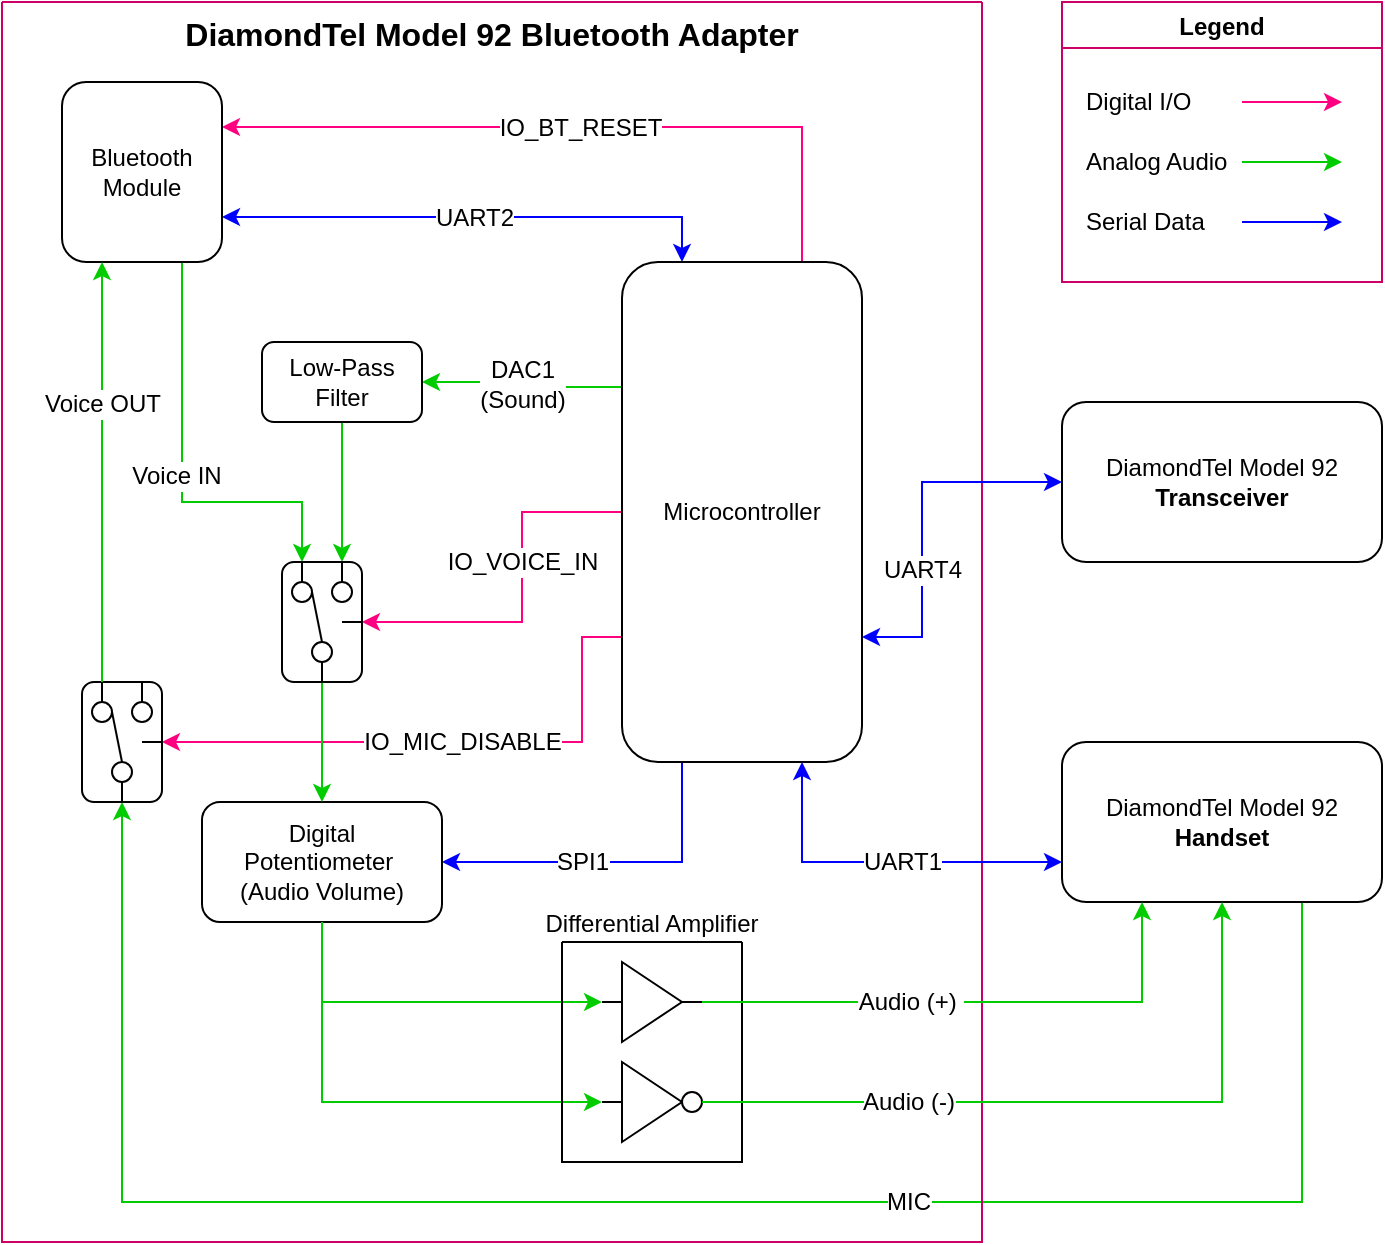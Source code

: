 <mxfile version="20.6.2" type="device"><diagram id="cRSakBLG42MdVwAODScS" name="Page-1"><mxGraphModel dx="613" dy="543" grid="1" gridSize="10" guides="1" tooltips="1" connect="1" arrows="1" fold="1" page="1" pageScale="1" pageWidth="850" pageHeight="1100" math="0" shadow="0"><root><mxCell id="0"/><mxCell id="1" parent="0"/><mxCell id="DBUQ4ZehcN4Erh0TJa4N-113" value="MIC" style="edgeStyle=orthogonalEdgeStyle;rounded=0;orthogonalLoop=1;jettySize=auto;html=1;strokeColor=#00CC00;entryX=0.5;entryY=1;entryDx=0;entryDy=0;entryPerimeter=0;fontSize=12;exitX=0.75;exitY=1;exitDx=0;exitDy=0;" parent="1" source="DBUQ4ZehcN4Erh0TJa4N-2" target="TEhFNw4gtQW-xVYE_siT-72" edge="1"><mxGeometry x="-0.261" relative="1" as="geometry"><mxPoint x="130" y="410" as="targetPoint"/><Array as="points"><mxPoint x="690" y="640"/><mxPoint x="100" y="640"/></Array><mxPoint as="offset"/><mxPoint x="120" y="730" as="sourcePoint"/></mxGeometry></mxCell><mxCell id="DBUQ4ZehcN4Erh0TJa4N-2" value="DiamondTel Model 92&lt;br&gt;&lt;b&gt;Handset&lt;/b&gt;" style="rounded=1;whiteSpace=wrap;html=1;" parent="1" vertex="1"><mxGeometry x="570" y="410" width="160" height="80" as="geometry"/></mxCell><mxCell id="DBUQ4ZehcN4Erh0TJa4N-9" value="DiamondTel Model 92 Bluetooth Adapter" style="swimlane;startSize=0;verticalAlign=top;fontSize=16;collapsible=0;strokeColor=#CC0066;" parent="1" vertex="1"><mxGeometry x="40" y="40" width="490" height="620" as="geometry"><mxRectangle x="70" y="160" width="50" height="40" as="alternateBounds"/></mxGeometry></mxCell><mxCell id="DBUQ4ZehcN4Erh0TJa4N-114" value="DAC1&lt;br&gt;(Sound)" style="edgeStyle=orthogonalEdgeStyle;rounded=0;orthogonalLoop=1;jettySize=auto;html=1;strokeColor=#00CC00;entryX=1;entryY=0.5;entryDx=0;entryDy=0;exitX=0;exitY=0.25;exitDx=0;exitDy=0;fontSize=12;" parent="DBUQ4ZehcN4Erh0TJa4N-9" source="DBUQ4ZehcN4Erh0TJa4N-1" target="DBUQ4ZehcN4Erh0TJa4N-39" edge="1"><mxGeometry relative="1" as="geometry"><mxPoint x="360" y="335" as="targetPoint"/></mxGeometry></mxCell><mxCell id="TEhFNw4gtQW-xVYE_siT-99" value="IO_MIC_DISABLE" style="edgeStyle=orthogonalEdgeStyle;rounded=0;orthogonalLoop=1;jettySize=auto;html=1;exitX=0;exitY=0.75;exitDx=0;exitDy=0;entryX=1;entryY=0.5;entryDx=0;entryDy=0;entryPerimeter=0;strokeColor=#FF0080;fontSize=12;" parent="DBUQ4ZehcN4Erh0TJa4N-9" source="DBUQ4ZehcN4Erh0TJa4N-1" target="TEhFNw4gtQW-xVYE_siT-72" edge="1"><mxGeometry x="-0.062" relative="1" as="geometry"><Array as="points"><mxPoint x="290" y="317"/><mxPoint x="290" y="370"/></Array><mxPoint as="offset"/></mxGeometry></mxCell><mxCell id="TEhFNw4gtQW-xVYE_siT-102" value="IO_VOICE_IN" style="edgeStyle=orthogonalEdgeStyle;rounded=0;orthogonalLoop=1;jettySize=auto;html=1;exitX=0;exitY=0.5;exitDx=0;exitDy=0;entryX=1;entryY=0.5;entryDx=0;entryDy=0;entryPerimeter=0;strokeColor=#FF0080;fontSize=12;" parent="DBUQ4ZehcN4Erh0TJa4N-9" source="DBUQ4ZehcN4Erh0TJa4N-1" target="TEhFNw4gtQW-xVYE_siT-83" edge="1"><mxGeometry x="-0.19" relative="1" as="geometry"><Array as="points"><mxPoint x="260" y="255"/><mxPoint x="260" y="310"/></Array><mxPoint as="offset"/></mxGeometry></mxCell><mxCell id="TEhFNw4gtQW-xVYE_siT-104" value="SPI1" style="edgeStyle=orthogonalEdgeStyle;rounded=0;orthogonalLoop=1;jettySize=auto;html=1;exitX=0.25;exitY=1;exitDx=0;exitDy=0;entryX=1;entryY=0.5;entryDx=0;entryDy=0;strokeColor=#0000FF;startArrow=none;startFill=0;fontSize=12;" parent="DBUQ4ZehcN4Erh0TJa4N-9" source="DBUQ4ZehcN4Erh0TJa4N-1" target="DBUQ4ZehcN4Erh0TJa4N-6" edge="1"><mxGeometry x="0.177" relative="1" as="geometry"><Array as="points"><mxPoint x="340" y="430"/></Array><mxPoint as="offset"/></mxGeometry></mxCell><mxCell id="TEhFNw4gtQW-xVYE_siT-106" value="UART2" style="edgeStyle=orthogonalEdgeStyle;rounded=0;orthogonalLoop=1;jettySize=auto;html=1;exitX=0.25;exitY=0;exitDx=0;exitDy=0;entryX=1;entryY=0.75;entryDx=0;entryDy=0;strokeColor=#0000FF;startArrow=classic;startFill=1;fontSize=12;" parent="DBUQ4ZehcN4Erh0TJa4N-9" source="DBUQ4ZehcN4Erh0TJa4N-1" target="DBUQ4ZehcN4Erh0TJa4N-7" edge="1"><mxGeometry relative="1" as="geometry"/></mxCell><mxCell id="TEhFNw4gtQW-xVYE_siT-108" value="IO_BT_RESET" style="edgeStyle=orthogonalEdgeStyle;rounded=0;orthogonalLoop=1;jettySize=auto;html=1;exitX=0.75;exitY=0;exitDx=0;exitDy=0;entryX=1;entryY=0.25;entryDx=0;entryDy=0;strokeColor=#FF0080;startArrow=none;startFill=0;fontSize=12;" parent="DBUQ4ZehcN4Erh0TJa4N-9" source="DBUQ4ZehcN4Erh0TJa4N-1" target="DBUQ4ZehcN4Erh0TJa4N-7" edge="1"><mxGeometry relative="1" as="geometry"/></mxCell><mxCell id="DBUQ4ZehcN4Erh0TJa4N-1" value="Microcontroller" style="rounded=1;whiteSpace=wrap;html=1;" parent="DBUQ4ZehcN4Erh0TJa4N-9" vertex="1"><mxGeometry x="310" y="130" width="120" height="250" as="geometry"/></mxCell><mxCell id="DBUQ4ZehcN4Erh0TJa4N-116" value="Voice IN" style="edgeStyle=orthogonalEdgeStyle;rounded=0;orthogonalLoop=1;jettySize=auto;html=1;strokeColor=#00CC00;entryX=0.25;entryY=0;entryDx=0;entryDy=0;entryPerimeter=0;exitX=0.75;exitY=1;exitDx=0;exitDy=0;fontSize=12;" parent="DBUQ4ZehcN4Erh0TJa4N-9" source="DBUQ4ZehcN4Erh0TJa4N-7" target="TEhFNw4gtQW-xVYE_siT-83" edge="1"><mxGeometry x="0.013" y="-3" relative="1" as="geometry"><mxPoint x="150" y="330" as="targetPoint"/><Array as="points"><mxPoint x="90" y="250"/><mxPoint x="150" y="250"/></Array><mxPoint as="offset"/></mxGeometry></mxCell><mxCell id="DBUQ4ZehcN4Erh0TJa4N-7" value="Bluetooth&lt;br&gt;Module" style="rounded=1;whiteSpace=wrap;html=1;" parent="DBUQ4ZehcN4Erh0TJa4N-9" vertex="1"><mxGeometry x="30" y="40" width="80" height="90" as="geometry"/></mxCell><mxCell id="DBUQ4ZehcN4Erh0TJa4N-6" value="Digital&lt;br&gt;Potentiometer&amp;nbsp;&lt;br&gt;(Audio Volume)" style="rounded=1;whiteSpace=wrap;html=1;" parent="DBUQ4ZehcN4Erh0TJa4N-9" vertex="1"><mxGeometry x="100" y="400" width="120" height="60" as="geometry"/></mxCell><mxCell id="DBUQ4ZehcN4Erh0TJa4N-115" value="" style="edgeStyle=orthogonalEdgeStyle;rounded=0;orthogonalLoop=1;jettySize=auto;html=1;strokeColor=#00CC00;entryX=0.75;entryY=0;entryDx=0;entryDy=0;entryPerimeter=0;" parent="DBUQ4ZehcN4Erh0TJa4N-9" source="DBUQ4ZehcN4Erh0TJa4N-39" target="TEhFNw4gtQW-xVYE_siT-83" edge="1"><mxGeometry relative="1" as="geometry"><mxPoint x="170" y="330" as="targetPoint"/></mxGeometry></mxCell><mxCell id="DBUQ4ZehcN4Erh0TJa4N-39" value="Low-Pass&lt;br&gt;Filter" style="rounded=1;whiteSpace=wrap;html=1;" parent="DBUQ4ZehcN4Erh0TJa4N-9" vertex="1"><mxGeometry x="130" y="170" width="80" height="40" as="geometry"/></mxCell><mxCell id="DBUQ4ZehcN4Erh0TJa4N-82" style="edgeStyle=orthogonalEdgeStyle;rounded=0;orthogonalLoop=1;jettySize=auto;html=1;entryX=0.5;entryY=0;entryDx=0;entryDy=0;strokeColor=#00CC00;exitX=0.5;exitY=1;exitDx=0;exitDy=0;exitPerimeter=0;" parent="DBUQ4ZehcN4Erh0TJa4N-9" source="TEhFNw4gtQW-xVYE_siT-83" target="DBUQ4ZehcN4Erh0TJa4N-6" edge="1"><mxGeometry relative="1" as="geometry"><mxPoint x="160" y="400" as="sourcePoint"/></mxGeometry></mxCell><mxCell id="TEhFNw4gtQW-xVYE_siT-82" value="" style="group" parent="DBUQ4ZehcN4Erh0TJa4N-9" vertex="1" connectable="0"><mxGeometry x="140" y="280" width="40" height="60" as="geometry"/></mxCell><mxCell id="TEhFNw4gtQW-xVYE_siT-83" value="" style="rounded=1;whiteSpace=wrap;html=1;container=0;points=[[0.25,0,0,0,0],[0.5,1,0,0,0],[0.75,0,0,0,0],[1,0.5,0,0,0]];dropTarget=1;collapsible=0;movable=1;resizable=0;" parent="TEhFNw4gtQW-xVYE_siT-82" vertex="1"><mxGeometry width="40" height="60" as="geometry"/></mxCell><mxCell id="TEhFNw4gtQW-xVYE_siT-84" value="" style="ellipse;whiteSpace=wrap;html=1;aspect=fixed;container=0;connectable=1;allowArrows=0;deletable=0;cloneable=0;rotatable=1;movable=0;resizable=1;autosize=1;editable=1;" parent="TEhFNw4gtQW-xVYE_siT-82" vertex="1"><mxGeometry x="5" y="10" width="10" height="10" as="geometry"/></mxCell><mxCell id="TEhFNw4gtQW-xVYE_siT-85" value="" style="ellipse;whiteSpace=wrap;html=1;aspect=fixed;container=0;connectable=1;allowArrows=0;deletable=0;cloneable=0;rotatable=1;movable=0;resizable=1;autosize=1;editable=1;" parent="TEhFNw4gtQW-xVYE_siT-82" vertex="1"><mxGeometry x="25" y="10" width="10" height="10" as="geometry"/></mxCell><mxCell id="TEhFNw4gtQW-xVYE_siT-86" value="" style="ellipse;whiteSpace=wrap;html=1;aspect=fixed;container=0;connectable=1;allowArrows=0;deletable=0;cloneable=0;rotatable=1;movable=0;resizable=1;autosize=1;editable=1;" parent="TEhFNw4gtQW-xVYE_siT-82" vertex="1"><mxGeometry x="15" y="40" width="10" height="10" as="geometry"/></mxCell><mxCell id="TEhFNw4gtQW-xVYE_siT-87" value="" style="endArrow=none;html=1;rounded=0;exitX=0.5;exitY=0;exitDx=0;exitDy=0;movable=0;cloneable=0;deletable=0;bendable=0;anchorPointDirection=1;entryX=0.5;entryY=0;entryDx=0;entryDy=0;resizable=1;rotatable=1;editable=1;connectable=1;" parent="TEhFNw4gtQW-xVYE_siT-82" target="TEhFNw4gtQW-xVYE_siT-85" edge="1"><mxGeometry width="50" height="50" relative="1" as="geometry"><mxPoint x="30" as="sourcePoint"/><mxPoint x="-25" y="55" as="targetPoint"/></mxGeometry></mxCell><mxCell id="TEhFNw4gtQW-xVYE_siT-88" value="" style="endArrow=none;html=1;rounded=0;entryX=0.5;entryY=1;entryDx=0;entryDy=0;movable=0;cloneable=0;deletable=0;bendable=0;anchorPointDirection=1;exitX=0.5;exitY=1;exitDx=0;exitDy=0;resizable=1;rotatable=1;editable=1;connectable=1;" parent="TEhFNw4gtQW-xVYE_siT-82" target="TEhFNw4gtQW-xVYE_siT-86" edge="1"><mxGeometry width="50" height="50" relative="1" as="geometry"><mxPoint x="20" y="60" as="sourcePoint"/><mxPoint x="35" y="20" as="targetPoint"/></mxGeometry></mxCell><mxCell id="TEhFNw4gtQW-xVYE_siT-89" value="" style="endArrow=none;html=1;rounded=0;entryX=0.5;entryY=0;entryDx=0;entryDy=0;movable=0;cloneable=0;deletable=0;bendable=0;anchorPointDirection=1;resizable=1;rotatable=1;editable=1;connectable=1;" parent="TEhFNw4gtQW-xVYE_siT-82" target="TEhFNw4gtQW-xVYE_siT-84" edge="1"><mxGeometry width="50" height="50" relative="1" as="geometry"><mxPoint x="10" as="sourcePoint"/><mxPoint x="20" y="30" as="targetPoint"/></mxGeometry></mxCell><mxCell id="TEhFNw4gtQW-xVYE_siT-90" value="" style="endArrow=none;html=1;rounded=0;exitX=0.5;exitY=0;exitDx=0;exitDy=0;entryX=1;entryY=0.5;entryDx=0;entryDy=0;movable=0;deletable=0;bendable=0;anchorPointDirection=1;resizable=1;rotatable=1;editable=1;connectable=1;cloneable=0;" parent="TEhFNw4gtQW-xVYE_siT-82" source="TEhFNw4gtQW-xVYE_siT-86" target="TEhFNw4gtQW-xVYE_siT-84" edge="1"><mxGeometry width="50" height="50" relative="1" as="geometry"><mxPoint x="-30" y="50" as="sourcePoint"/><mxPoint x="25" y="10" as="targetPoint"/></mxGeometry></mxCell><mxCell id="TEhFNw4gtQW-xVYE_siT-91" value="" style="endArrow=none;html=1;rounded=0;exitX=1;exitY=0.5;exitDx=0;exitDy=0;exitPerimeter=0;movable=0;deletable=0;bendable=0;anchorPointDirection=1;resizable=1;rotatable=1;editable=1;connectable=1;cloneable=0;" parent="TEhFNw4gtQW-xVYE_siT-82" edge="1"><mxGeometry width="50" height="50" relative="1" as="geometry"><mxPoint x="40" y="30" as="sourcePoint"/><mxPoint x="30" y="30" as="targetPoint"/></mxGeometry></mxCell><mxCell id="TEhFNw4gtQW-xVYE_siT-71" value="" style="group" parent="DBUQ4ZehcN4Erh0TJa4N-9" vertex="1" connectable="0"><mxGeometry x="40" y="340" width="40" height="60" as="geometry"/></mxCell><mxCell id="TEhFNw4gtQW-xVYE_siT-72" value="" style="rounded=1;whiteSpace=wrap;html=1;container=0;points=[[0.25,0,0,0,0],[0.5,1,0,0,0],[0.75,0,0,0,0],[1,0.5,0,0,0]];dropTarget=1;collapsible=0;movable=1;resizable=0;" parent="TEhFNw4gtQW-xVYE_siT-71" vertex="1"><mxGeometry width="40" height="60" as="geometry"/></mxCell><mxCell id="TEhFNw4gtQW-xVYE_siT-73" value="" style="ellipse;whiteSpace=wrap;html=1;aspect=fixed;container=0;connectable=1;allowArrows=0;deletable=0;cloneable=0;rotatable=1;movable=0;resizable=1;autosize=1;editable=1;" parent="TEhFNw4gtQW-xVYE_siT-71" vertex="1"><mxGeometry x="5" y="10" width="10" height="10" as="geometry"/></mxCell><mxCell id="TEhFNw4gtQW-xVYE_siT-74" value="" style="ellipse;whiteSpace=wrap;html=1;aspect=fixed;container=0;connectable=1;allowArrows=0;deletable=0;cloneable=0;rotatable=1;movable=0;resizable=1;autosize=1;editable=1;" parent="TEhFNw4gtQW-xVYE_siT-71" vertex="1"><mxGeometry x="25" y="10" width="10" height="10" as="geometry"/></mxCell><mxCell id="TEhFNw4gtQW-xVYE_siT-75" value="" style="ellipse;whiteSpace=wrap;html=1;aspect=fixed;container=0;connectable=1;allowArrows=0;deletable=0;cloneable=0;rotatable=1;movable=0;resizable=1;autosize=1;editable=1;" parent="TEhFNw4gtQW-xVYE_siT-71" vertex="1"><mxGeometry x="15" y="40" width="10" height="10" as="geometry"/></mxCell><mxCell id="TEhFNw4gtQW-xVYE_siT-76" value="" style="endArrow=none;html=1;rounded=0;exitX=0.5;exitY=0;exitDx=0;exitDy=0;movable=0;cloneable=0;deletable=0;bendable=0;anchorPointDirection=1;entryX=0.5;entryY=0;entryDx=0;entryDy=0;resizable=1;rotatable=1;editable=1;connectable=1;" parent="TEhFNw4gtQW-xVYE_siT-71" target="TEhFNw4gtQW-xVYE_siT-74" edge="1"><mxGeometry width="50" height="50" relative="1" as="geometry"><mxPoint x="30" as="sourcePoint"/><mxPoint x="-25" y="55" as="targetPoint"/></mxGeometry></mxCell><mxCell id="TEhFNw4gtQW-xVYE_siT-77" value="" style="endArrow=none;html=1;rounded=0;entryX=0.5;entryY=1;entryDx=0;entryDy=0;movable=0;cloneable=0;deletable=0;bendable=0;anchorPointDirection=1;exitX=0.5;exitY=1;exitDx=0;exitDy=0;resizable=1;rotatable=1;editable=1;connectable=1;" parent="TEhFNw4gtQW-xVYE_siT-71" target="TEhFNw4gtQW-xVYE_siT-75" edge="1"><mxGeometry width="50" height="50" relative="1" as="geometry"><mxPoint x="20" y="60" as="sourcePoint"/><mxPoint x="35" y="20" as="targetPoint"/></mxGeometry></mxCell><mxCell id="TEhFNw4gtQW-xVYE_siT-78" value="" style="endArrow=none;html=1;rounded=0;entryX=0.5;entryY=0;entryDx=0;entryDy=0;movable=0;cloneable=0;deletable=0;bendable=0;anchorPointDirection=1;resizable=1;rotatable=1;editable=1;connectable=1;" parent="TEhFNw4gtQW-xVYE_siT-71" target="TEhFNw4gtQW-xVYE_siT-73" edge="1"><mxGeometry width="50" height="50" relative="1" as="geometry"><mxPoint x="10" as="sourcePoint"/><mxPoint x="20" y="30" as="targetPoint"/></mxGeometry></mxCell><mxCell id="TEhFNw4gtQW-xVYE_siT-79" value="" style="endArrow=none;html=1;rounded=0;exitX=0.5;exitY=0;exitDx=0;exitDy=0;entryX=1;entryY=0.5;entryDx=0;entryDy=0;movable=0;deletable=0;bendable=0;anchorPointDirection=1;resizable=1;rotatable=1;editable=1;connectable=1;cloneable=0;" parent="TEhFNw4gtQW-xVYE_siT-71" source="TEhFNw4gtQW-xVYE_siT-75" target="TEhFNw4gtQW-xVYE_siT-73" edge="1"><mxGeometry width="50" height="50" relative="1" as="geometry"><mxPoint x="-30" y="50" as="sourcePoint"/><mxPoint x="25" y="10" as="targetPoint"/></mxGeometry></mxCell><mxCell id="TEhFNw4gtQW-xVYE_siT-80" value="" style="endArrow=none;html=1;rounded=0;exitX=1;exitY=0.5;exitDx=0;exitDy=0;exitPerimeter=0;movable=0;deletable=0;bendable=0;anchorPointDirection=1;resizable=1;rotatable=1;editable=1;connectable=1;cloneable=0;" parent="TEhFNw4gtQW-xVYE_siT-71" edge="1"><mxGeometry width="50" height="50" relative="1" as="geometry"><mxPoint x="40" y="30" as="sourcePoint"/><mxPoint x="30" y="30" as="targetPoint"/></mxGeometry></mxCell><mxCell id="TEhFNw4gtQW-xVYE_siT-113" value="Voice OUT" style="edgeStyle=orthogonalEdgeStyle;rounded=0;orthogonalLoop=1;jettySize=auto;html=1;exitX=0.25;exitY=0;exitDx=0;exitDy=0;exitPerimeter=0;entryX=0.25;entryY=1;entryDx=0;entryDy=0;strokeColor=#00CC00;fontSize=12;startArrow=none;startFill=0;" parent="DBUQ4ZehcN4Erh0TJa4N-9" source="TEhFNw4gtQW-xVYE_siT-72" target="DBUQ4ZehcN4Erh0TJa4N-7" edge="1"><mxGeometry x="0.326" relative="1" as="geometry"><Array as="points"><mxPoint x="50" y="320"/><mxPoint x="50" y="320"/></Array><mxPoint as="offset"/></mxGeometry></mxCell><mxCell id="9m9z6D8LQa2k0snQ5d-l-14" value="" style="edgeStyle=segmentEdgeStyle;endArrow=classic;html=1;rounded=0;strokeColor=#00CC00;fillColor=#0000FF;entryX=0;entryY=0.5;entryDx=0;entryDy=0;exitX=0.5;exitY=1;exitDx=0;exitDy=0;" parent="DBUQ4ZehcN4Erh0TJa4N-9" source="DBUQ4ZehcN4Erh0TJa4N-6" target="9m9z6D8LQa2k0snQ5d-l-10" edge="1"><mxGeometry width="50" height="50" relative="1" as="geometry"><mxPoint x="100" y="520" as="sourcePoint"/><mxPoint x="150" y="470" as="targetPoint"/><Array as="points"><mxPoint x="160" y="500"/></Array></mxGeometry></mxCell><mxCell id="9m9z6D8LQa2k0snQ5d-l-15" value="" style="edgeStyle=segmentEdgeStyle;endArrow=classic;html=1;rounded=0;strokeColor=#00CC00;fillColor=#0000FF;entryX=0;entryY=0.5;entryDx=0;entryDy=0;exitX=0.5;exitY=1;exitDx=0;exitDy=0;" parent="DBUQ4ZehcN4Erh0TJa4N-9" source="DBUQ4ZehcN4Erh0TJa4N-6" target="9m9z6D8LQa2k0snQ5d-l-11" edge="1"><mxGeometry width="50" height="50" relative="1" as="geometry"><mxPoint x="120" y="550" as="sourcePoint"/><mxPoint x="170" y="500" as="targetPoint"/><Array as="points"><mxPoint x="160" y="550"/></Array></mxGeometry></mxCell><mxCell id="YMInkfh5yUJ_Q9oOhVVc-1" value="Differential Amplifier" style="swimlane;startSize=0;collapsible=0;verticalAlign=bottom;fontStyle=0" vertex="1" parent="DBUQ4ZehcN4Erh0TJa4N-9"><mxGeometry x="280" y="470" width="90" height="110" as="geometry"/></mxCell><mxCell id="9m9z6D8LQa2k0snQ5d-l-10" value="" style="verticalLabelPosition=bottom;shadow=0;dashed=0;align=center;html=1;verticalAlign=top;shape=mxgraph.electrical.logic_gates.buffer2;strokeColor=#000000;" parent="YMInkfh5yUJ_Q9oOhVVc-1" vertex="1"><mxGeometry x="20" y="10" width="50" height="40" as="geometry"/></mxCell><mxCell id="9m9z6D8LQa2k0snQ5d-l-11" value="" style="verticalLabelPosition=bottom;shadow=0;dashed=0;align=center;html=1;verticalAlign=top;shape=mxgraph.electrical.logic_gates.buffer2;strokeColor=#000000;" parent="YMInkfh5yUJ_Q9oOhVVc-1" vertex="1"><mxGeometry x="20" y="60" width="50" height="40" as="geometry"/></mxCell><mxCell id="9m9z6D8LQa2k0snQ5d-l-16" value="" style="ellipse;whiteSpace=wrap;html=1;aspect=fixed;strokeColor=#000000;" parent="YMInkfh5yUJ_Q9oOhVVc-1" vertex="1"><mxGeometry x="60" y="75" width="10" height="10" as="geometry"/></mxCell><mxCell id="DBUQ4ZehcN4Erh0TJa4N-13" value="DiamondTel Model 92&lt;br&gt;&lt;b&gt;Transceiver&lt;/b&gt;" style="rounded=1;whiteSpace=wrap;html=1;" parent="1" vertex="1"><mxGeometry x="570" y="240" width="160" height="80" as="geometry"/></mxCell><mxCell id="TEhFNw4gtQW-xVYE_siT-105" value="UART1" style="edgeStyle=orthogonalEdgeStyle;rounded=0;orthogonalLoop=1;jettySize=auto;html=1;exitX=0.75;exitY=1;exitDx=0;exitDy=0;strokeColor=#0000FF;startArrow=classic;startFill=1;fontSize=12;entryX=0;entryY=0.75;entryDx=0;entryDy=0;" parent="1" source="DBUQ4ZehcN4Erh0TJa4N-1" target="DBUQ4ZehcN4Erh0TJa4N-2" edge="1"><mxGeometry x="0.111" relative="1" as="geometry"><Array as="points"><mxPoint x="440" y="470"/><mxPoint x="570" y="470"/></Array><mxPoint as="offset"/><mxPoint x="370" y="660" as="targetPoint"/></mxGeometry></mxCell><mxCell id="TEhFNw4gtQW-xVYE_siT-107" value="UART4" style="edgeStyle=orthogonalEdgeStyle;rounded=0;orthogonalLoop=1;jettySize=auto;html=1;exitX=1;exitY=0.75;exitDx=0;exitDy=0;entryX=0;entryY=0.5;entryDx=0;entryDy=0;strokeColor=#0000FF;startArrow=classic;startFill=1;fontSize=12;" parent="1" source="DBUQ4ZehcN4Erh0TJa4N-1" target="DBUQ4ZehcN4Erh0TJa4N-13" edge="1"><mxGeometry x="-0.278" relative="1" as="geometry"><Array as="points"><mxPoint x="500" y="357"/><mxPoint x="500" y="280"/></Array><mxPoint as="offset"/></mxGeometry></mxCell><mxCell id="9m9z6D8LQa2k0snQ5d-l-1" value="Legend" style="swimlane;strokeColor=#CC0066;collapsible=0;" parent="1" vertex="1"><mxGeometry x="570" y="40" width="160" height="140" as="geometry"><mxRectangle x="540" y="40" width="80" height="30" as="alternateBounds"/></mxGeometry></mxCell><mxCell id="9m9z6D8LQa2k0snQ5d-l-2" value="Digital I/O" style="edgeStyle=segmentEdgeStyle;endArrow=classic;html=1;rounded=0;strokeColor=#FF0080;align=left;fontSize=12;" parent="9m9z6D8LQa2k0snQ5d-l-1" edge="1"><mxGeometry x="-1" y="-80" width="50" height="50" relative="1" as="geometry"><mxPoint x="90" y="50" as="sourcePoint"/><mxPoint x="140" y="50" as="targetPoint"/><Array as="points"><mxPoint x="140" y="50"/><mxPoint x="140" y="50"/></Array><mxPoint x="-80" y="-80" as="offset"/></mxGeometry></mxCell><mxCell id="9m9z6D8LQa2k0snQ5d-l-3" value="Analog Audio" style="edgeStyle=segmentEdgeStyle;endArrow=classic;html=1;rounded=0;strokeColor=#00CC00;align=left;fontSize=12;" parent="9m9z6D8LQa2k0snQ5d-l-1" edge="1"><mxGeometry x="-1" y="-80" width="50" height="50" relative="1" as="geometry"><mxPoint x="90" y="80" as="sourcePoint"/><mxPoint x="140" y="80.29" as="targetPoint"/><Array as="points"><mxPoint x="140" y="80"/><mxPoint x="140" y="80"/></Array><mxPoint x="-80" y="-80" as="offset"/></mxGeometry></mxCell><mxCell id="9m9z6D8LQa2k0snQ5d-l-4" value="Serial Data" style="edgeStyle=segmentEdgeStyle;endArrow=classic;html=1;rounded=0;strokeColor=#0000FF;fillColor=#0000FF;align=left;fontSize=12;" parent="9m9z6D8LQa2k0snQ5d-l-1" edge="1"><mxGeometry x="-1" y="-80" width="50" height="50" relative="1" as="geometry"><mxPoint x="90" y="110" as="sourcePoint"/><mxPoint x="140" y="110" as="targetPoint"/><Array as="points"><mxPoint x="140" y="110"/><mxPoint x="140" y="110"/></Array><mxPoint x="-80" y="-80" as="offset"/></mxGeometry></mxCell><mxCell id="9m9z6D8LQa2k0snQ5d-l-17" value="Audio (+)&amp;nbsp;" style="edgeStyle=elbowEdgeStyle;elbow=vertical;endArrow=classic;html=1;rounded=0;strokeColor=#00CC00;fillColor=#0000FF;exitX=1;exitY=0.5;exitDx=0;exitDy=0;entryX=0.25;entryY=1;entryDx=0;entryDy=0;fontSize=12;" parent="1" source="9m9z6D8LQa2k0snQ5d-l-10" target="DBUQ4ZehcN4Erh0TJa4N-2" edge="1"><mxGeometry x="-0.231" width="50" height="50" relative="1" as="geometry"><mxPoint x="400" y="555" as="sourcePoint"/><mxPoint x="450" y="505" as="targetPoint"/><Array as="points"><mxPoint x="430" y="540"/><mxPoint x="390" y="530"/></Array><mxPoint as="offset"/></mxGeometry></mxCell><mxCell id="9m9z6D8LQa2k0snQ5d-l-18" value="Audio (-)" style="edgeStyle=segmentEdgeStyle;endArrow=classic;html=1;rounded=0;strokeColor=#00CC00;fillColor=#0000FF;exitX=1;exitY=0.5;exitDx=0;exitDy=0;entryX=0.5;entryY=1;entryDx=0;entryDy=0;fontSize=12;" parent="1" source="9m9z6D8LQa2k0snQ5d-l-16" target="DBUQ4ZehcN4Erh0TJa4N-2" edge="1"><mxGeometry x="-0.429" width="50" height="50" relative="1" as="geometry"><mxPoint x="400" y="584.97" as="sourcePoint"/><mxPoint x="450" y="534.97" as="targetPoint"/><mxPoint as="offset"/></mxGeometry></mxCell></root></mxGraphModel></diagram></mxfile>